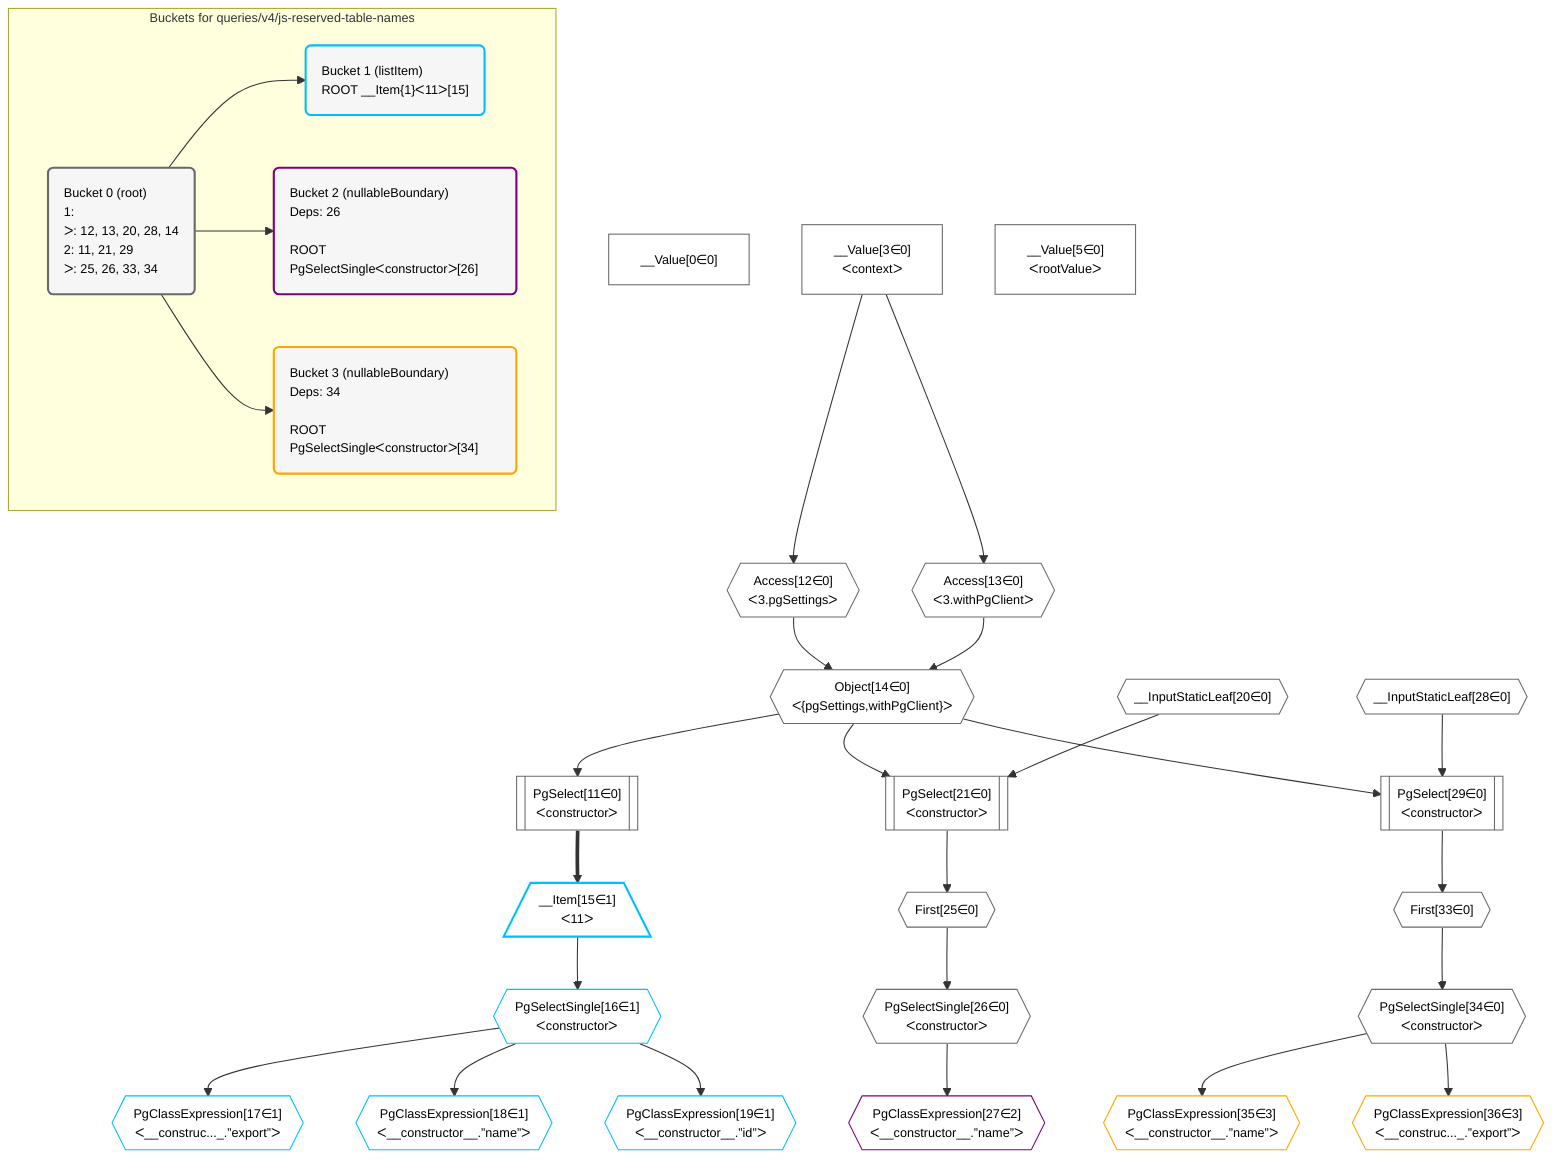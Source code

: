 %%{init: {'themeVariables': { 'fontSize': '12px'}}}%%
graph TD
    classDef path fill:#eee,stroke:#000,color:#000
    classDef plan fill:#fff,stroke-width:1px,color:#000
    classDef itemplan fill:#fff,stroke-width:2px,color:#000
    classDef unbatchedplan fill:#dff,stroke-width:1px,color:#000
    classDef sideeffectplan fill:#fcc,stroke-width:2px,color:#000
    classDef bucket fill:#f6f6f6,color:#000,stroke-width:2px,text-align:left


    %% define steps
    __Value0["__Value[0∈0]"]:::plan
    __Value3["__Value[3∈0]<br />ᐸcontextᐳ"]:::plan
    __Value5["__Value[5∈0]<br />ᐸrootValueᐳ"]:::plan
    Access12{{"Access[12∈0]<br />ᐸ3.pgSettingsᐳ"}}:::plan
    Access13{{"Access[13∈0]<br />ᐸ3.withPgClientᐳ"}}:::plan
    Object14{{"Object[14∈0]<br />ᐸ{pgSettings,withPgClient}ᐳ"}}:::plan
    PgSelect11[["PgSelect[11∈0]<br />ᐸconstructorᐳ"]]:::plan
    __Item15[/"__Item[15∈1]<br />ᐸ11ᐳ"\]:::itemplan
    PgSelectSingle16{{"PgSelectSingle[16∈1]<br />ᐸconstructorᐳ"}}:::plan
    PgClassExpression17{{"PgClassExpression[17∈1]<br />ᐸ__construc..._.”export”ᐳ"}}:::plan
    PgClassExpression18{{"PgClassExpression[18∈1]<br />ᐸ__constructor__.”name”ᐳ"}}:::plan
    PgClassExpression19{{"PgClassExpression[19∈1]<br />ᐸ__constructor__.”id”ᐳ"}}:::plan
    __InputStaticLeaf20{{"__InputStaticLeaf[20∈0]"}}:::plan
    PgSelect21[["PgSelect[21∈0]<br />ᐸconstructorᐳ"]]:::plan
    First25{{"First[25∈0]"}}:::plan
    PgSelectSingle26{{"PgSelectSingle[26∈0]<br />ᐸconstructorᐳ"}}:::plan
    PgClassExpression27{{"PgClassExpression[27∈2]<br />ᐸ__constructor__.”name”ᐳ"}}:::plan
    __InputStaticLeaf28{{"__InputStaticLeaf[28∈0]"}}:::plan
    PgSelect29[["PgSelect[29∈0]<br />ᐸconstructorᐳ"]]:::plan
    First33{{"First[33∈0]"}}:::plan
    PgSelectSingle34{{"PgSelectSingle[34∈0]<br />ᐸconstructorᐳ"}}:::plan
    PgClassExpression35{{"PgClassExpression[35∈3]<br />ᐸ__constructor__.”name”ᐳ"}}:::plan
    PgClassExpression36{{"PgClassExpression[36∈3]<br />ᐸ__construc..._.”export”ᐳ"}}:::plan

    %% plan dependencies
    __Value3 --> Access12
    __Value3 --> Access13
    Access12 & Access13 --> Object14
    Object14 --> PgSelect11
    PgSelect11 ==> __Item15
    __Item15 --> PgSelectSingle16
    PgSelectSingle16 --> PgClassExpression17
    PgSelectSingle16 --> PgClassExpression18
    PgSelectSingle16 --> PgClassExpression19
    Object14 & __InputStaticLeaf20 --> PgSelect21
    PgSelect21 --> First25
    First25 --> PgSelectSingle26
    PgSelectSingle26 --> PgClassExpression27
    Object14 & __InputStaticLeaf28 --> PgSelect29
    PgSelect29 --> First33
    First33 --> PgSelectSingle34
    PgSelectSingle34 --> PgClassExpression35
    PgSelectSingle34 --> PgClassExpression36

    subgraph "Buckets for queries/v4/js-reserved-table-names"
    Bucket0("Bucket 0 (root)<br />1: <br />ᐳ: 12, 13, 20, 28, 14<br />2: 11, 21, 29<br />ᐳ: 25, 26, 33, 34"):::bucket
    classDef bucket0 stroke:#696969
    class Bucket0,__Value0,__Value3,__Value5,PgSelect11,Access12,Access13,Object14,__InputStaticLeaf20,PgSelect21,First25,PgSelectSingle26,__InputStaticLeaf28,PgSelect29,First33,PgSelectSingle34 bucket0
    Bucket1("Bucket 1 (listItem)<br />ROOT __Item{1}ᐸ11ᐳ[15]"):::bucket
    classDef bucket1 stroke:#00bfff
    class Bucket1,__Item15,PgSelectSingle16,PgClassExpression17,PgClassExpression18,PgClassExpression19 bucket1
    Bucket2("Bucket 2 (nullableBoundary)<br />Deps: 26<br /><br />ROOT PgSelectSingleᐸconstructorᐳ[26]"):::bucket
    classDef bucket2 stroke:#7f007f
    class Bucket2,PgClassExpression27 bucket2
    Bucket3("Bucket 3 (nullableBoundary)<br />Deps: 34<br /><br />ROOT PgSelectSingleᐸconstructorᐳ[34]"):::bucket
    classDef bucket3 stroke:#ffa500
    class Bucket3,PgClassExpression35,PgClassExpression36 bucket3
    Bucket0 --> Bucket1 & Bucket2 & Bucket3
    end